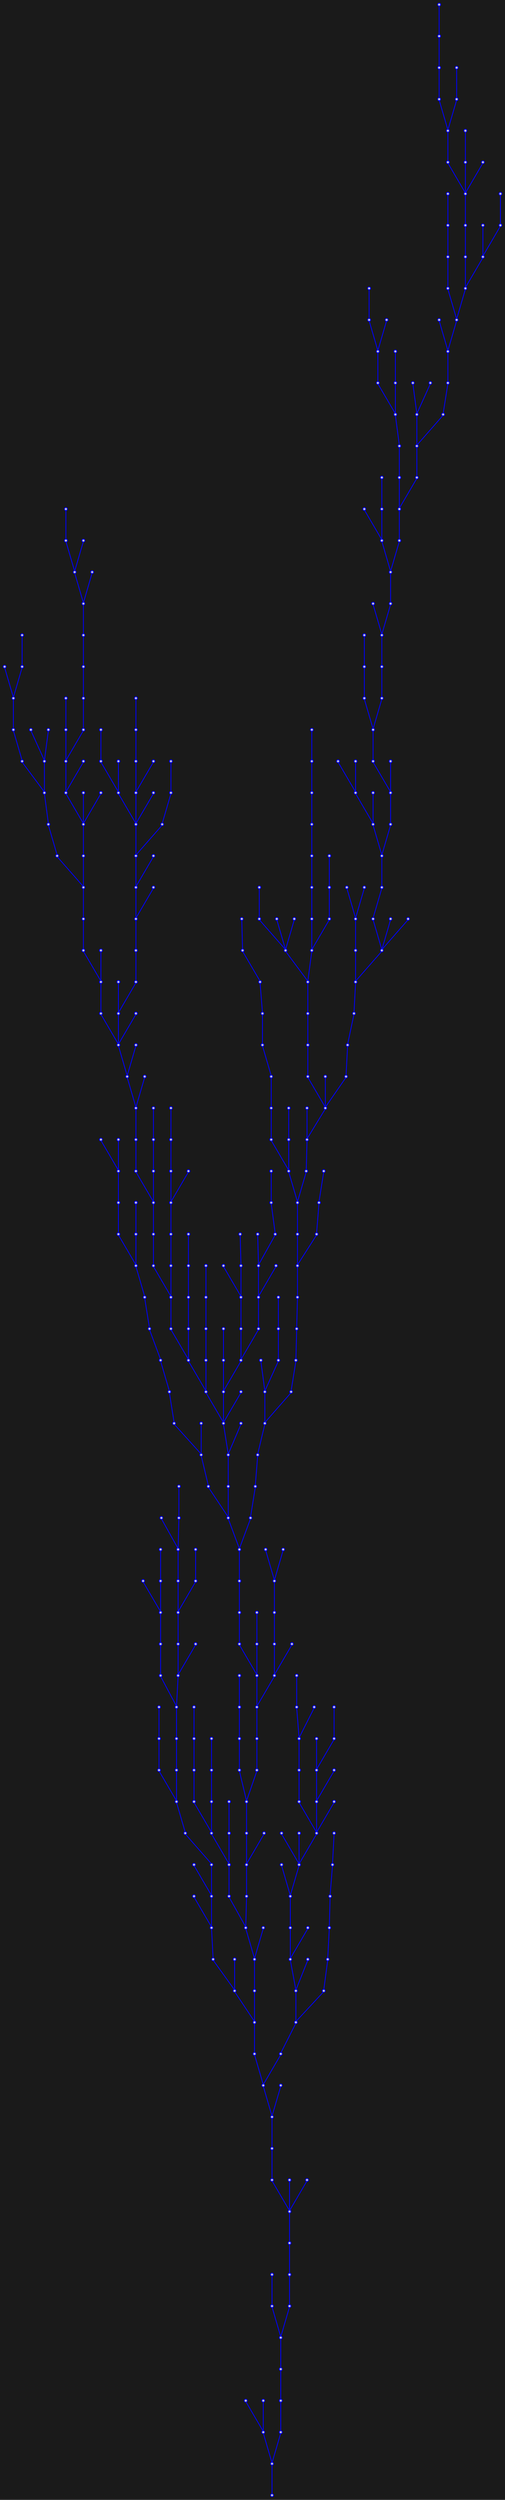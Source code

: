 graph T {
    graph [bgcolor = gray10, overlap = false];
    node [style = filled, fillcolor = gray80, color = blue, shape = point];
    edge [color = blue];
    1 -- 21;
    2 -- 3;
    3 -- 23;
    4 -- 24;
    5 -- 385;
    6 -- 7;
    7 -- 387;
    8 -- 388;
    9 -- 8;
    10 -- 11;
    11 -- 12;
    12 -- 13;
    13 -- 14;
    14 -- 15;
    15 -- 395;
    16 -- 17;
    17 -- 397;
    18 -- 19;
    19 -- 39;
    20 -- 0;
    21 -- 20;
    22 -- 42;
    23 -- 22;
    24 -- 25;
    25 -- 5;
    26 -- 27;
    27 -- 7;
    28 -- 8;
    29 -- 30;
    30 -- 10;
    31 -- 30;
    32 -- 12;
    33 -- 32;
    34 -- 33;
    35 -- 36;
    36 -- 16;
    37 -- 36;
    38 -- 18;
    39 -- 59;
    40 -- 20;
    41 -- 21;
    42 -- 43;
    43 -- 63;
    44 -- 64;
    45 -- 25;
    46 -- 26;
    47 -- 67;
    48 -- 28;
    49 -- 29;
    50 -- 49;
    51 -- 50;
    52 -- 53;
    53 -- 54;
    54 -- 34;
    55 -- 54;
    56 -- 55;
    57 -- 56;
    58 -- 57;
    59 -- 40;
    60 -- 79;
    61 -- 60;
    62 -- 61;
    63 -- 62;
    64 -- 65;
    65 -- 85;
    66 -- 67;
    67 -- 68;
    68 -- 69;
    69 -- 70;
    70 -- 71;
    71 -- 51;
    72 -- 73;
    73 -- 53;
    74 -- 94;
    75 -- 76;
    76 -- 77;
    77 -- 78;
    78 -- 58;
    79 -- 78;
    80 -- 60;
    81 -- 61;
    82 -- 81;
    83 -- 84;
    84 -- 64;
    85 -- 105;
    86 -- 106;
    87 -- 107;
    88 -- 108;
    89 -- 90;
    90 -- 70;
    91 -- 111;
    92 -- 72;
    93 -- 94;
    94 -- 95;
    95 -- 115;
    96 -- 95;
    97 -- 98;
    98 -- 118;
    99 -- 98;
    100 -- 80;
    101 -- 121;
    102 -- 101;
    103 -- 123;
    104 -- 103;
    105 -- 125;
    106 -- 105;
    107 -- 127;
    108 -- 109;
    109 -- 129;
    110 -- 109;
    111 -- 131;
    112 -- 113;
    113 -- 114;
    114 -- 134;
    115 -- 116;
    116 -- 117;
    117 -- 137;
    118 -- 138;
    119 -- 100;
    120 -- 100;
    121 -- 120;
    122 -- 102;
    123 -- 122;
    124 -- 123;
    125 -- 145;
    126 -- 106;
    127 -- 128;
    128 -- 129;
    129 -- 130;
    130 -- 150;
    131 -- 130;
    132 -- 152;
    133 -- 134;
    134 -- 154;
    135 -- 115;
    136 -- 137;
    137 -- 138;
    138 -- 158;
    139 -- 120;
    140 -- 120;
    141 -- 142;
    142 -- 122;
    143 -- 123;
    144 -- 164;
    145 -- 146;
    146 -- 147;
    147 -- 167;
    148 -- 128;
    149 -- 129;
    150 -- 170;
    151 -- 150;
    152 -- 153;
    153 -- 133;
    154 -- 155;
    155 -- 135;
    156 -- 155;
    157 -- 137;
    158 -- 159;
    159 -- 140;
    160 -- 161;
    161 -- 141;
    162 -- 142;
    163 -- 162;
    164 -- 184;
    165 -- 185;
    166 -- 146;
    167 -- 168;
    168 -- 188;
    169 -- 168;
    170 -- 190;
    171 -- 170;
    172 -- 152;
    173 -- 172;
    174 -- 173;
    175 -- 174;
    176 -- 177;
    177 -- 178;
    178 -- 179;
    179 -- 160;
    180 -- 181;
    181 -- 182;
    182 -- 202;
    183 -- 163;
    184 -- 185;
    185 -- 186;
    186 -- 166;
    187 -- 186;
    188 -- 208;
    189 -- 209;
    190 -- 210;
    191 -- 192;
    192 -- 193;
    193 -- 173;
    194 -- 174;
    195 -- 215;
    196 -- 195;
    197 -- 196;
    198 -- 197;
    199 -- 180;
    200 -- 180;
    201 -- 181;
    202 -- 203;
    203 -- 204;
    204 -- 184;
    205 -- 225;
    206 -- 186;
    207 -- 208;
    208 -- 228;
    209 -- 208;
    210 -- 209;
    211 -- 191;
    212 -- 192;
    213 -- 233;
    214 -- 194;
    215 -- 235;
    216 -- 215;
    217 -- 237;
    218 -- 217;
    219 -- 199;
    220 -- 240;
    221 -- 241;
    222 -- 242;
    223 -- 222;
    224 -- 223;
    225 -- 245;
    226 -- 225;
    227 -- 228;
    228 -- 248;
    229 -- 249;
    230 -- 231;
    231 -- 211;
    232 -- 212;
    233 -- 232;
    234 -- 233;
    235 -- 255;
    236 -- 216;
    237 -- 257;
    238 -- 218;
    239 -- 259;
    240 -- 260;
    241 -- 240;
    242 -- 262;
    243 -- 242;
    244 -- 243;
    245 -- 265;
    246 -- 226;
    247 -- 248;
    248 -- 268;
    249 -- 250;
    250 -- 230;
    251 -- 231;
    252 -- 232;
    253 -- 252;
    254 -- 255;
    255 -- 275;
    256 -- 255;
    257 -- 277;
    258 -- 257;
    259 -- 258;
    260 -- 279;
    261 -- 241;
    262 -- 261;
    263 -- 264;
    264 -- 244;
    265 -- 285;
    266 -- 265;
    267 -- 287;
    268 -- 269;
    269 -- 289;
    270 -- 250;
    271 -- 251;
    272 -- 273;
    273 -- 253;
    274 -- 254;
    275 -- 295;
    276 -- 277;
    277 -- 297;
    278 -- 279;
    279 -- 299;
    280 -- 300;
    281 -- 282;
    282 -- 283;
    283 -- 263;
    284 -- 264;
    285 -- 284;
    286 -- 266;
    287 -- 288;
    288 -- 289;
    289 -- 290;
    290 -- 310;
    291 -- 311;
    292 -- 293;
    293 -- 273;
    294 -- 293;
    295 -- 294;
    296 -- 276;
    297 -- 317;
    298 -- 318;
    299 -- 280;
    300 -- 320;
    301 -- 300;
    302 -- 282;
    303 -- 302;
    304 -- 284;
    305 -- 325;
    306 -- 307;
    307 -- 327;
    308 -- 309;
    309 -- 329;
    310 -- 309;
    311 -- 312;
    312 -- 292;
    313 -- 314;
    314 -- 294;
    315 -- 314;
    316 -- 315;
    317 -- 318;
    318 -- 319;
    319 -- 299;
    320 -- 339;
    321 -- 301;
    322 -- 321;
    323 -- 322;
    324 -- 323;
    325 -- 324;
    326 -- 306;
    327 -- 328;
    328 -- 308;
    329 -- 330;
    330 -- 350;
    331 -- 330;
    332 -- 331;
    333 -- 332;
    334 -- 333;
    335 -- 336;
    336 -- 337;
    337 -- 317;
    338 -- 358;
    339 -- 338;
    340 -- 320;
    341 -- 321;
    342 -- 322;
    343 -- 323;
    344 -- 345;
    345 -- 325;
    346 -- 345;
    347 -- 327;
    348 -- 349;
    349 -- 369;
    350 -- 370;
    351 -- 350;
    352 -- 351;
    353 -- 354;
    354 -- 355;
    355 -- 335;
    356 -- 336;
    357 -- 358;
    358 -- 378;
    359 -- 358;
    360 -- 380;
    361 -- 341;
    362 -- 363;
    363 -- 364;
    364 -- 365;
    365 -- 345;
    366 -- 365;
    367 -- 368;
    368 -- 369;
    369 -- 370;
    370 -- 390;
    371 -- 370;
    372 -- 352;
    373 -- 353;
    374 -- 394;
    375 -- 355;
    376 -- 375;
    377 -- 397;
    378 -- 398;
    379 -- 360;
    380 -- 381;
    381 -- 361;
    382 -- 383;
    383 -- 363;
    384 -- 364;
    385 -- 365;
    386 -- 387;
    387 -- 367;
    388 -- 368;
    389 -- 390;
    390 -- 391;
    391 -- 11;
    392 -- 372;
    393 -- 373;
    394 -- 395;
    395 -- 396;
    396 -- 376;
    397 -- 396;
    398 -- 399;
    399 -- 19;
}
